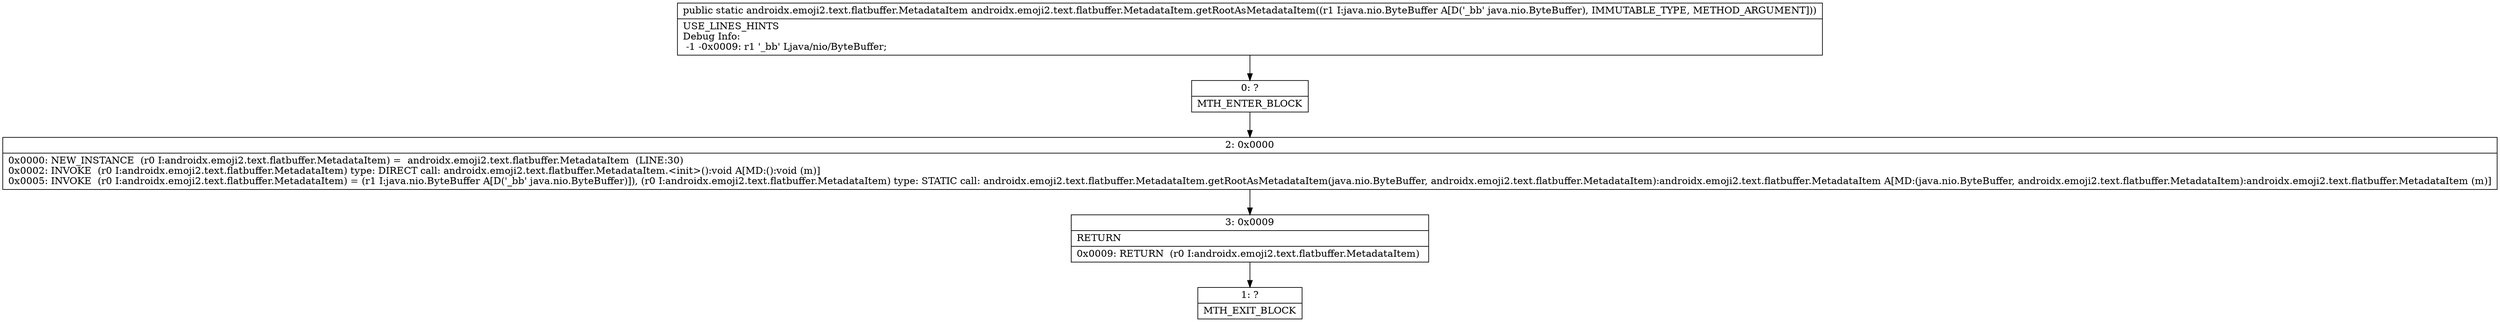 digraph "CFG forandroidx.emoji2.text.flatbuffer.MetadataItem.getRootAsMetadataItem(Ljava\/nio\/ByteBuffer;)Landroidx\/emoji2\/text\/flatbuffer\/MetadataItem;" {
Node_0 [shape=record,label="{0\:\ ?|MTH_ENTER_BLOCK\l}"];
Node_2 [shape=record,label="{2\:\ 0x0000|0x0000: NEW_INSTANCE  (r0 I:androidx.emoji2.text.flatbuffer.MetadataItem) =  androidx.emoji2.text.flatbuffer.MetadataItem  (LINE:30)\l0x0002: INVOKE  (r0 I:androidx.emoji2.text.flatbuffer.MetadataItem) type: DIRECT call: androidx.emoji2.text.flatbuffer.MetadataItem.\<init\>():void A[MD:():void (m)]\l0x0005: INVOKE  (r0 I:androidx.emoji2.text.flatbuffer.MetadataItem) = (r1 I:java.nio.ByteBuffer A[D('_bb' java.nio.ByteBuffer)]), (r0 I:androidx.emoji2.text.flatbuffer.MetadataItem) type: STATIC call: androidx.emoji2.text.flatbuffer.MetadataItem.getRootAsMetadataItem(java.nio.ByteBuffer, androidx.emoji2.text.flatbuffer.MetadataItem):androidx.emoji2.text.flatbuffer.MetadataItem A[MD:(java.nio.ByteBuffer, androidx.emoji2.text.flatbuffer.MetadataItem):androidx.emoji2.text.flatbuffer.MetadataItem (m)]\l}"];
Node_3 [shape=record,label="{3\:\ 0x0009|RETURN\l|0x0009: RETURN  (r0 I:androidx.emoji2.text.flatbuffer.MetadataItem) \l}"];
Node_1 [shape=record,label="{1\:\ ?|MTH_EXIT_BLOCK\l}"];
MethodNode[shape=record,label="{public static androidx.emoji2.text.flatbuffer.MetadataItem androidx.emoji2.text.flatbuffer.MetadataItem.getRootAsMetadataItem((r1 I:java.nio.ByteBuffer A[D('_bb' java.nio.ByteBuffer), IMMUTABLE_TYPE, METHOD_ARGUMENT]))  | USE_LINES_HINTS\lDebug Info:\l  \-1 \-0x0009: r1 '_bb' Ljava\/nio\/ByteBuffer;\l}"];
MethodNode -> Node_0;Node_0 -> Node_2;
Node_2 -> Node_3;
Node_3 -> Node_1;
}

